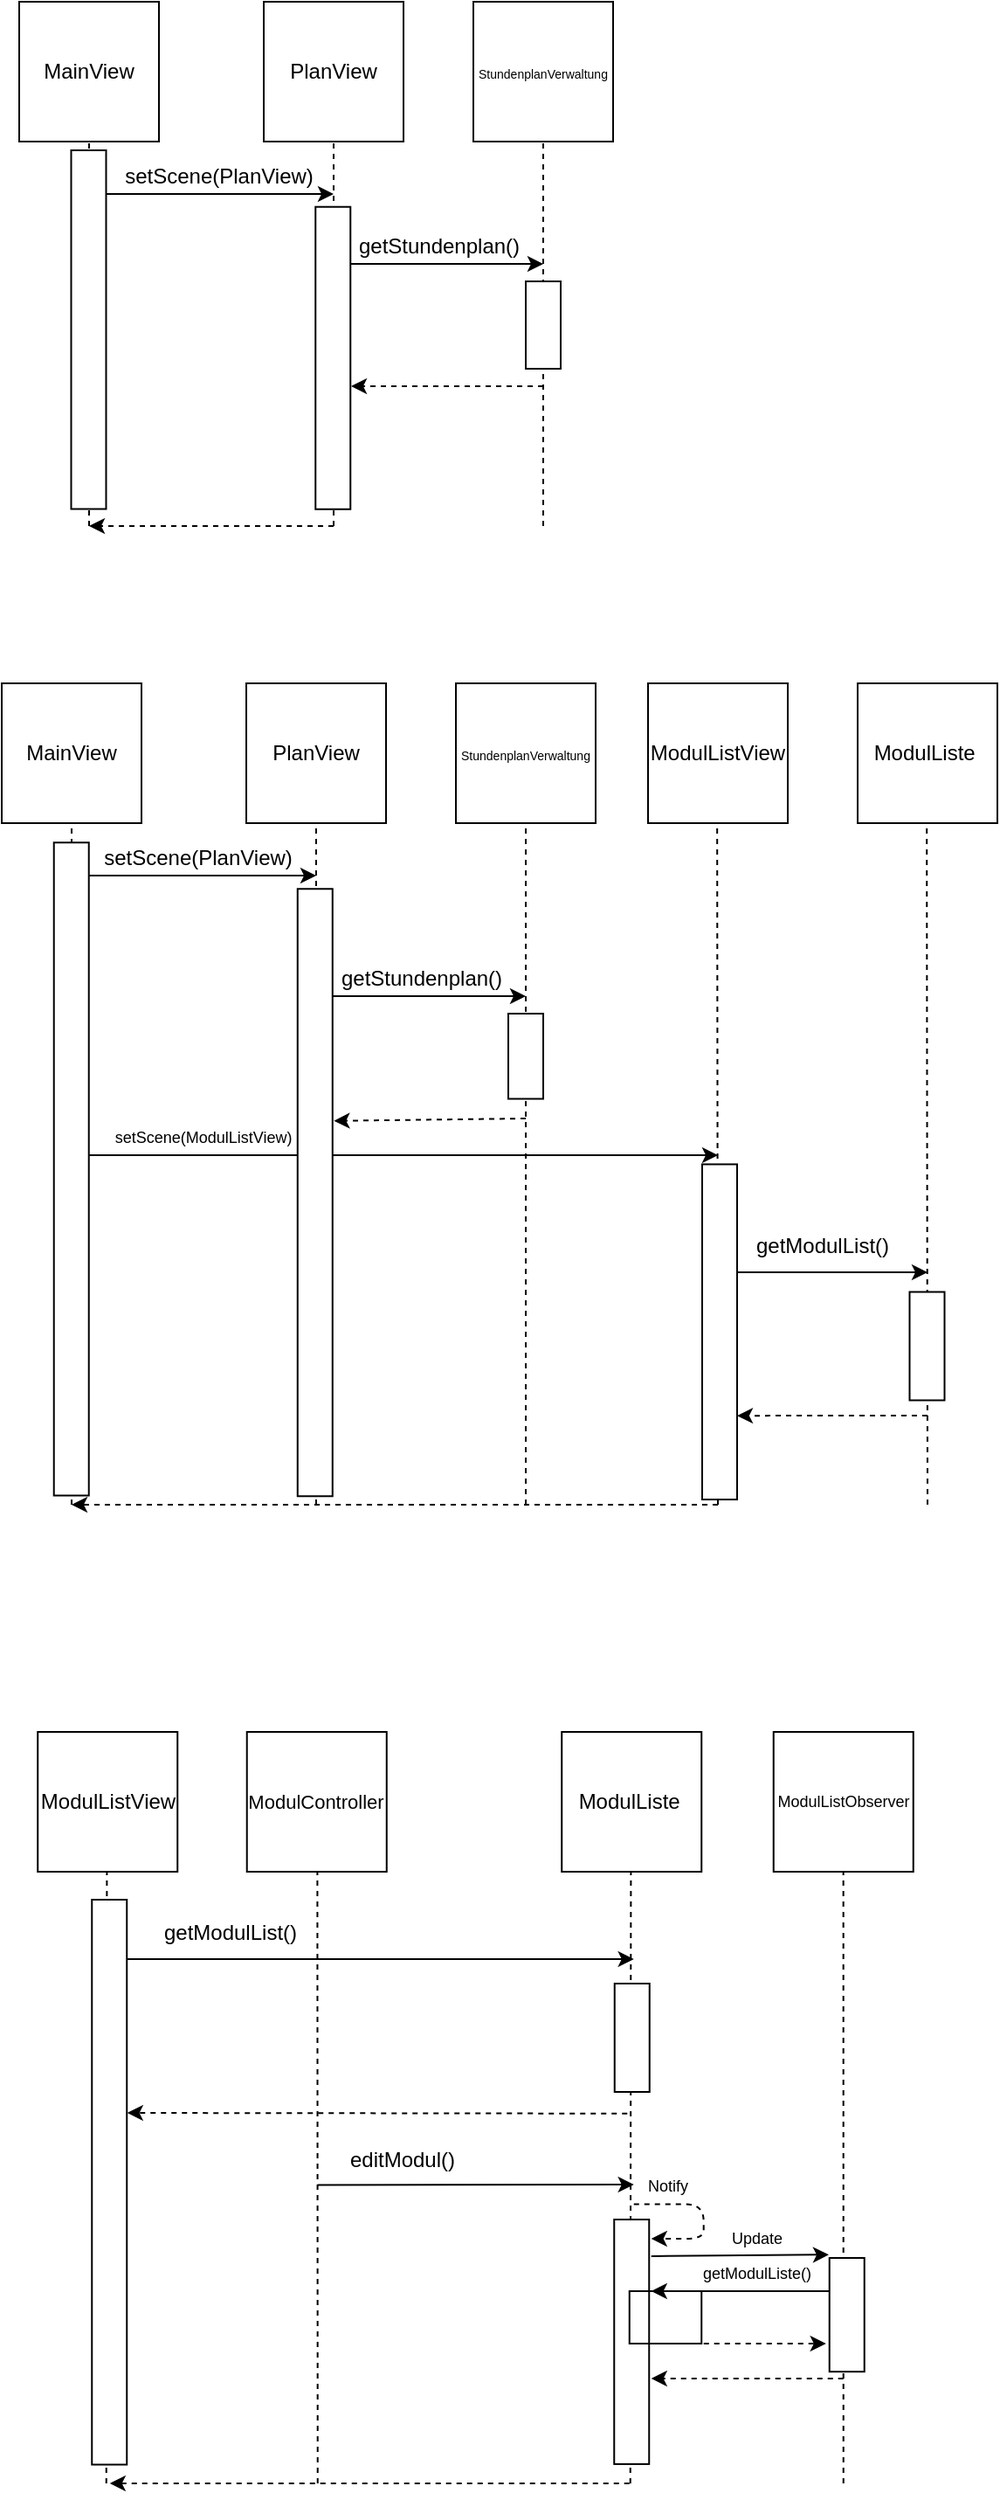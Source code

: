 <mxfile scale="1.5" border="0">
    <diagram id="W_kYeqlZ0pTjrhSYODhq" name="Page-1">
        <mxGraphModel dx="1446" dy="823" grid="1" gridSize="10" guides="1" tooltips="1" connect="1" arrows="1" fold="1" page="1" pageScale="1" pageWidth="850" pageHeight="1100" math="0" shadow="0">
            <root>
                <mxCell id="0"/>
                <mxCell id="1" parent="0"/>
                <mxCell id="2" value="MainView" style="whiteSpace=wrap;html=1;aspect=fixed;" parent="1" vertex="1">
                    <mxGeometry x="120" y="100" width="80" height="80" as="geometry"/>
                </mxCell>
                <mxCell id="3" value="PlanView" style="whiteSpace=wrap;html=1;aspect=fixed;" parent="1" vertex="1">
                    <mxGeometry x="260" y="100" width="80" height="80" as="geometry"/>
                </mxCell>
                <mxCell id="5" value="" style="endArrow=none;html=1;entryX=0.5;entryY=1;entryDx=0;entryDy=0;dashed=1;" parent="1" target="2" edge="1">
                    <mxGeometry width="50" height="50" relative="1" as="geometry">
                        <mxPoint x="160" y="400" as="sourcePoint"/>
                        <mxPoint x="540" y="360" as="targetPoint"/>
                    </mxGeometry>
                </mxCell>
                <mxCell id="6" value="" style="endArrow=none;html=1;entryX=0.5;entryY=1;entryDx=0;entryDy=0;dashed=1;" parent="1" target="3" edge="1">
                    <mxGeometry width="50" height="50" relative="1" as="geometry">
                        <mxPoint x="300" y="400" as="sourcePoint"/>
                        <mxPoint x="340" y="220" as="targetPoint"/>
                    </mxGeometry>
                </mxCell>
                <mxCell id="7" value="" style="endArrow=classic;html=1;" parent="1" edge="1">
                    <mxGeometry width="50" height="50" relative="1" as="geometry">
                        <mxPoint x="160" y="210" as="sourcePoint"/>
                        <mxPoint x="300" y="210" as="targetPoint"/>
                    </mxGeometry>
                </mxCell>
                <mxCell id="9" value="setScene(PlanView)" style="text;html=1;align=center;verticalAlign=middle;resizable=0;points=[];autosize=1;strokeColor=none;fillColor=none;" parent="1" vertex="1">
                    <mxGeometry x="174" y="190" width="120" height="20" as="geometry"/>
                </mxCell>
                <mxCell id="10" value="&lt;font style=&quot;font-size: 7px&quot;&gt;StundenplanVerwaltung&lt;/font&gt;" style="whiteSpace=wrap;html=1;aspect=fixed;" parent="1" vertex="1">
                    <mxGeometry x="380" y="100" width="80" height="80" as="geometry"/>
                </mxCell>
                <mxCell id="11" value="" style="endArrow=none;html=1;entryX=0.5;entryY=1;entryDx=0;entryDy=0;dashed=1;" parent="1" target="10" edge="1">
                    <mxGeometry width="50" height="50" relative="1" as="geometry">
                        <mxPoint x="420" y="400" as="sourcePoint"/>
                        <mxPoint x="410" y="210" as="targetPoint"/>
                    </mxGeometry>
                </mxCell>
                <mxCell id="12" value="" style="endArrow=classic;html=1;" parent="1" edge="1">
                    <mxGeometry width="50" height="50" relative="1" as="geometry">
                        <mxPoint x="300" y="250" as="sourcePoint"/>
                        <mxPoint x="420" y="250" as="targetPoint"/>
                    </mxGeometry>
                </mxCell>
                <mxCell id="13" value="getStundenplan()" style="text;html=1;align=center;verticalAlign=middle;resizable=0;points=[];autosize=1;strokeColor=none;fillColor=none;" parent="1" vertex="1">
                    <mxGeometry x="305" y="230" width="110" height="20" as="geometry"/>
                </mxCell>
                <mxCell id="17" value="" style="rounded=0;whiteSpace=wrap;html=1;fontSize=7;rotation=90;" parent="1" vertex="1">
                    <mxGeometry x="395" y="275" width="50" height="20" as="geometry"/>
                </mxCell>
                <mxCell id="21" value="" style="endArrow=classic;html=1;fontSize=7;dashed=1;" parent="1" edge="1">
                    <mxGeometry width="50" height="50" relative="1" as="geometry">
                        <mxPoint x="420" y="320" as="sourcePoint"/>
                        <mxPoint x="310" y="320" as="targetPoint"/>
                    </mxGeometry>
                </mxCell>
                <mxCell id="24" value="" style="endArrow=classic;html=1;dashed=1;fontSize=12;" parent="1" edge="1">
                    <mxGeometry width="50" height="50" relative="1" as="geometry">
                        <mxPoint x="300" y="400" as="sourcePoint"/>
                        <mxPoint x="160" y="400" as="targetPoint"/>
                    </mxGeometry>
                </mxCell>
                <mxCell id="25" value="MainView" style="whiteSpace=wrap;html=1;aspect=fixed;" vertex="1" parent="1">
                    <mxGeometry x="110" y="490" width="80" height="80" as="geometry"/>
                </mxCell>
                <mxCell id="26" value="PlanView" style="whiteSpace=wrap;html=1;aspect=fixed;" vertex="1" parent="1">
                    <mxGeometry x="250" y="490" width="80" height="80" as="geometry"/>
                </mxCell>
                <mxCell id="27" value="" style="endArrow=none;html=1;entryX=0.5;entryY=1;entryDx=0;entryDy=0;dashed=1;" edge="1" parent="1" target="25">
                    <mxGeometry width="50" height="50" relative="1" as="geometry">
                        <mxPoint x="150" y="960" as="sourcePoint"/>
                        <mxPoint x="530" y="750" as="targetPoint"/>
                    </mxGeometry>
                </mxCell>
                <mxCell id="28" value="" style="endArrow=none;html=1;entryX=0.5;entryY=1;entryDx=0;entryDy=0;dashed=1;" edge="1" parent="1" target="26">
                    <mxGeometry width="50" height="50" relative="1" as="geometry">
                        <mxPoint x="290" y="960" as="sourcePoint"/>
                        <mxPoint x="330" y="610" as="targetPoint"/>
                    </mxGeometry>
                </mxCell>
                <mxCell id="29" value="" style="endArrow=classic;html=1;" edge="1" parent="1">
                    <mxGeometry width="50" height="50" relative="1" as="geometry">
                        <mxPoint x="150" y="600" as="sourcePoint"/>
                        <mxPoint x="290" y="600" as="targetPoint"/>
                    </mxGeometry>
                </mxCell>
                <mxCell id="30" value="setScene(PlanView)" style="text;html=1;align=center;verticalAlign=middle;resizable=0;points=[];autosize=1;strokeColor=none;fillColor=none;" vertex="1" parent="1">
                    <mxGeometry x="162" y="580" width="120" height="20" as="geometry"/>
                </mxCell>
                <mxCell id="31" value="&lt;font style=&quot;font-size: 7px&quot;&gt;StundenplanVerwaltung&lt;/font&gt;" style="whiteSpace=wrap;html=1;aspect=fixed;" vertex="1" parent="1">
                    <mxGeometry x="370" y="490" width="80" height="80" as="geometry"/>
                </mxCell>
                <mxCell id="32" value="" style="endArrow=none;html=1;entryX=0.5;entryY=1;entryDx=0;entryDy=0;dashed=1;" edge="1" parent="1" target="31">
                    <mxGeometry width="50" height="50" relative="1" as="geometry">
                        <mxPoint x="410" y="960" as="sourcePoint"/>
                        <mxPoint x="400" y="600" as="targetPoint"/>
                    </mxGeometry>
                </mxCell>
                <mxCell id="33" value="" style="endArrow=classic;html=1;" edge="1" parent="1">
                    <mxGeometry width="50" height="50" relative="1" as="geometry">
                        <mxPoint x="290" y="669" as="sourcePoint"/>
                        <mxPoint x="410" y="669" as="targetPoint"/>
                    </mxGeometry>
                </mxCell>
                <mxCell id="34" value="getStundenplan()" style="text;html=1;align=center;verticalAlign=middle;resizable=0;points=[];autosize=1;strokeColor=none;fillColor=none;" vertex="1" parent="1">
                    <mxGeometry x="295" y="649" width="110" height="20" as="geometry"/>
                </mxCell>
                <mxCell id="36" value="" style="endArrow=classic;html=1;fontSize=7;dashed=1;entryX=0.382;entryY=-0.041;entryDx=0;entryDy=0;entryPerimeter=0;" edge="1" parent="1" target="96">
                    <mxGeometry width="50" height="50" relative="1" as="geometry">
                        <mxPoint x="410" y="739" as="sourcePoint"/>
                        <mxPoint x="290" y="739" as="targetPoint"/>
                    </mxGeometry>
                </mxCell>
                <mxCell id="35" value="" style="rounded=0;whiteSpace=wrap;html=1;fontSize=7;rotation=90;" vertex="1" parent="1">
                    <mxGeometry x="385.63" y="693.38" width="48.75" height="20" as="geometry"/>
                </mxCell>
                <mxCell id="38" value="ModulListView" style="whiteSpace=wrap;html=1;aspect=fixed;" vertex="1" parent="1">
                    <mxGeometry x="480" y="490" width="80" height="80" as="geometry"/>
                </mxCell>
                <mxCell id="39" value="" style="endArrow=classic;html=1;" edge="1" parent="1">
                    <mxGeometry width="50" height="50" relative="1" as="geometry">
                        <mxPoint x="150" y="760" as="sourcePoint"/>
                        <mxPoint x="520" y="760" as="targetPoint"/>
                    </mxGeometry>
                </mxCell>
                <mxCell id="40" value="" style="endArrow=none;html=1;entryX=0.5;entryY=1;entryDx=0;entryDy=0;dashed=1;" edge="1" parent="1">
                    <mxGeometry width="50" height="50" relative="1" as="geometry">
                        <mxPoint x="520" y="960" as="sourcePoint"/>
                        <mxPoint x="519.58" y="570" as="targetPoint"/>
                    </mxGeometry>
                </mxCell>
                <mxCell id="41" value="&lt;font style=&quot;font-size: 9px&quot;&gt;setScene(ModulListView)&lt;/font&gt;" style="text;html=1;align=center;verticalAlign=middle;resizable=0;points=[];autosize=1;strokeColor=none;fillColor=none;" vertex="1" parent="1">
                    <mxGeometry x="165" y="739" width="120" height="20" as="geometry"/>
                </mxCell>
                <mxCell id="42" value="ModulListe&amp;nbsp;" style="whiteSpace=wrap;html=1;aspect=fixed;" vertex="1" parent="1">
                    <mxGeometry x="600" y="490" width="80" height="80" as="geometry"/>
                </mxCell>
                <mxCell id="43" value="" style="endArrow=classic;html=1;" edge="1" parent="1">
                    <mxGeometry width="50" height="50" relative="1" as="geometry">
                        <mxPoint x="520" y="827" as="sourcePoint"/>
                        <mxPoint x="640" y="827" as="targetPoint"/>
                    </mxGeometry>
                </mxCell>
                <mxCell id="44" value="" style="endArrow=none;html=1;entryX=0.5;entryY=1;entryDx=0;entryDy=0;dashed=1;" edge="1" parent="1">
                    <mxGeometry width="50" height="50" relative="1" as="geometry">
                        <mxPoint x="640" y="960" as="sourcePoint"/>
                        <mxPoint x="639.58" y="570" as="targetPoint"/>
                    </mxGeometry>
                </mxCell>
                <mxCell id="45" value="getModulList()" style="text;html=1;strokeColor=none;fillColor=none;align=center;verticalAlign=middle;whiteSpace=wrap;rounded=0;" vertex="1" parent="1">
                    <mxGeometry x="550" y="797" width="60" height="30" as="geometry"/>
                </mxCell>
                <mxCell id="46" value="" style="endArrow=classic;html=1;dashed=1;entryX=0.75;entryY=0;entryDx=0;entryDy=0;" edge="1" parent="1" target="47">
                    <mxGeometry width="50" height="50" relative="1" as="geometry">
                        <mxPoint x="640" y="909" as="sourcePoint"/>
                        <mxPoint x="520" y="909" as="targetPoint"/>
                    </mxGeometry>
                </mxCell>
                <mxCell id="47" value="" style="rounded=0;whiteSpace=wrap;html=1;fontSize=7;rotation=90;" vertex="1" parent="1">
                    <mxGeometry x="425.09" y="851.12" width="191.81" height="20" as="geometry"/>
                </mxCell>
                <mxCell id="51" value="" style="rounded=0;whiteSpace=wrap;html=1;fontSize=7;rotation=90;" vertex="1" parent="1">
                    <mxGeometry x="608.75" y="859.25" width="62" height="20" as="geometry"/>
                </mxCell>
                <mxCell id="54" value="" style="endArrow=classic;html=1;dashed=1;" edge="1" parent="1">
                    <mxGeometry width="50" height="50" relative="1" as="geometry">
                        <mxPoint x="520" y="960" as="sourcePoint"/>
                        <mxPoint x="150" y="960" as="targetPoint"/>
                    </mxGeometry>
                </mxCell>
                <mxCell id="96" value="" style="rounded=0;whiteSpace=wrap;html=1;fontSize=7;rotation=90;" vertex="1" parent="1">
                    <mxGeometry x="115.63" y="771.38" width="347.5" height="20" as="geometry"/>
                </mxCell>
                <mxCell id="98" value="" style="rounded=0;whiteSpace=wrap;html=1;fontSize=7;rotation=90;" vertex="1" parent="1">
                    <mxGeometry x="-36.95" y="757.93" width="373.63" height="20" as="geometry"/>
                </mxCell>
                <mxCell id="100" value="" style="rounded=0;whiteSpace=wrap;html=1;fontSize=7;rotation=90;" vertex="1" parent="1">
                    <mxGeometry x="57.12" y="277.63" width="205.25" height="20" as="geometry"/>
                </mxCell>
                <mxCell id="101" value="" style="rounded=0;whiteSpace=wrap;html=1;fontSize=7;rotation=90;" vertex="1" parent="1">
                    <mxGeometry x="213.13" y="293.87" width="173" height="20" as="geometry"/>
                </mxCell>
                <mxCell id="124" value="ModulListView" style="whiteSpace=wrap;html=1;aspect=fixed;" vertex="1" parent="1">
                    <mxGeometry x="130.62" y="1090" width="80" height="80" as="geometry"/>
                </mxCell>
                <mxCell id="125" value="" style="endArrow=none;html=1;entryX=0.5;entryY=1;entryDx=0;entryDy=0;dashed=1;" edge="1" parent="1">
                    <mxGeometry width="50" height="50" relative="1" as="geometry">
                        <mxPoint x="169.87" y="1520" as="sourcePoint"/>
                        <mxPoint x="170.2" y="1170" as="targetPoint"/>
                    </mxGeometry>
                </mxCell>
                <mxCell id="126" value="ModulListe&amp;nbsp;" style="whiteSpace=wrap;html=1;aspect=fixed;" vertex="1" parent="1">
                    <mxGeometry x="430.62" y="1090" width="80" height="80" as="geometry"/>
                </mxCell>
                <mxCell id="127" value="" style="endArrow=classic;html=1;" edge="1" parent="1">
                    <mxGeometry width="50" height="50" relative="1" as="geometry">
                        <mxPoint x="181.87" y="1220" as="sourcePoint"/>
                        <mxPoint x="471.87" y="1220" as="targetPoint"/>
                    </mxGeometry>
                </mxCell>
                <mxCell id="128" value="" style="endArrow=none;html=1;entryX=0.5;entryY=1;entryDx=0;entryDy=0;dashed=1;" edge="1" parent="1">
                    <mxGeometry width="50" height="50" relative="1" as="geometry">
                        <mxPoint x="469.87" y="1520" as="sourcePoint"/>
                        <mxPoint x="470.2" y="1170" as="targetPoint"/>
                    </mxGeometry>
                </mxCell>
                <mxCell id="129" value="getModulList()" style="text;html=1;strokeColor=none;fillColor=none;align=center;verticalAlign=middle;whiteSpace=wrap;rounded=0;" vertex="1" parent="1">
                    <mxGeometry x="210.62" y="1190" width="60" height="30" as="geometry"/>
                </mxCell>
                <mxCell id="130" value="" style="rounded=0;whiteSpace=wrap;html=1;fontSize=7;rotation=90;" vertex="1" parent="1">
                    <mxGeometry x="10" y="1337.63" width="323.25" height="20" as="geometry"/>
                </mxCell>
                <mxCell id="131" value="" style="rounded=0;whiteSpace=wrap;html=1;fontSize=7;rotation=90;" vertex="1" parent="1">
                    <mxGeometry x="439.87" y="1255" width="62" height="20" as="geometry"/>
                </mxCell>
                <mxCell id="132" value="ModulController" style="whiteSpace=wrap;html=1;aspect=fixed;fontSize=11;" vertex="1" parent="1">
                    <mxGeometry x="250.37" y="1090" width="80" height="80" as="geometry"/>
                </mxCell>
                <mxCell id="133" value="" style="endArrow=classic;html=1;fontSize=11;" edge="1" parent="1">
                    <mxGeometry width="50" height="50" relative="1" as="geometry">
                        <mxPoint x="290.75" y="1349.26" as="sourcePoint"/>
                        <mxPoint x="471.87" y="1349" as="targetPoint"/>
                    </mxGeometry>
                </mxCell>
                <mxCell id="134" value="" style="endArrow=none;html=1;entryX=0.5;entryY=1;entryDx=0;entryDy=0;dashed=1;" edge="1" parent="1">
                    <mxGeometry width="50" height="50" relative="1" as="geometry">
                        <mxPoint x="290.87" y="1520" as="sourcePoint"/>
                        <mxPoint x="290.7" y="1170.0" as="targetPoint"/>
                    </mxGeometry>
                </mxCell>
                <mxCell id="135" value="&lt;font style=&quot;font-size: 12px&quot;&gt;editModul()&lt;/font&gt;" style="text;html=1;align=center;verticalAlign=middle;resizable=0;points=[];autosize=1;strokeColor=none;fillColor=none;fontSize=11;" vertex="1" parent="1">
                    <mxGeometry x="299.37" y="1325.26" width="80" height="20" as="geometry"/>
                </mxCell>
                <mxCell id="136" value="" style="rounded=0;whiteSpace=wrap;html=1;fontSize=7;rotation=90;" vertex="1" parent="1">
                    <mxGeometry x="400.65" y="1428.98" width="139.94" height="20" as="geometry"/>
                </mxCell>
                <mxCell id="137" value="" style="endArrow=classic;html=1;dashed=1;" edge="1" parent="1">
                    <mxGeometry width="50" height="50" relative="1" as="geometry">
                        <mxPoint x="468.12" y="1308.38" as="sourcePoint"/>
                        <mxPoint x="181.87" y="1308" as="targetPoint"/>
                    </mxGeometry>
                </mxCell>
                <mxCell id="138" value="ModulListObserver" style="whiteSpace=wrap;html=1;aspect=fixed;fontSize=9;" vertex="1" parent="1">
                    <mxGeometry x="551.87" y="1090" width="80" height="80" as="geometry"/>
                </mxCell>
                <mxCell id="139" value="" style="endArrow=classic;html=1;dashed=1;fontSize=9;edgeStyle=orthogonalEdgeStyle;" edge="1" parent="1">
                    <mxGeometry width="50" height="50" relative="1" as="geometry">
                        <mxPoint x="471.87" y="1360.26" as="sourcePoint"/>
                        <mxPoint x="481.87" y="1380" as="targetPoint"/>
                        <Array as="points">
                            <mxPoint x="511.87" y="1360"/>
                            <mxPoint x="511.87" y="1380"/>
                        </Array>
                    </mxGeometry>
                </mxCell>
                <mxCell id="140" value="Notify" style="text;html=1;align=center;verticalAlign=middle;resizable=0;points=[];autosize=1;strokeColor=none;fillColor=none;fontSize=9;" vertex="1" parent="1">
                    <mxGeometry x="470.62" y="1340" width="40" height="20" as="geometry"/>
                </mxCell>
                <mxCell id="141" value="" style="endArrow=none;html=1;entryX=0.5;entryY=1;entryDx=0;entryDy=0;dashed=1;" edge="1" parent="1">
                    <mxGeometry width="50" height="50" relative="1" as="geometry">
                        <mxPoint x="591.87" y="1520" as="sourcePoint"/>
                        <mxPoint x="591.83" y="1170" as="targetPoint"/>
                    </mxGeometry>
                </mxCell>
                <mxCell id="142" value="" style="endArrow=classic;html=1;entryX=1.02;entryY=-0.044;entryDx=0;entryDy=0;entryPerimeter=0;" edge="1" parent="1" target="145">
                    <mxGeometry width="50" height="50" relative="1" as="geometry">
                        <mxPoint x="481.87" y="1390" as="sourcePoint"/>
                        <mxPoint x="591.87" y="1390" as="targetPoint"/>
                    </mxGeometry>
                </mxCell>
                <mxCell id="143" value="Update" style="text;html=1;align=center;verticalAlign=middle;resizable=0;points=[];autosize=1;strokeColor=none;fillColor=none;fontSize=9;" vertex="1" parent="1">
                    <mxGeometry x="521.87" y="1370" width="40" height="20" as="geometry"/>
                </mxCell>
                <mxCell id="144" value="" style="endArrow=classic;html=1;" edge="1" parent="1">
                    <mxGeometry width="50" height="50" relative="1" as="geometry">
                        <mxPoint x="591.87" y="1410" as="sourcePoint"/>
                        <mxPoint x="481.87" y="1410" as="targetPoint"/>
                    </mxGeometry>
                </mxCell>
                <mxCell id="145" value="getModulListe()" style="text;html=1;align=center;verticalAlign=middle;resizable=0;points=[];autosize=1;strokeColor=none;fillColor=none;fontSize=9;" vertex="1" parent="1">
                    <mxGeometry x="501.87" y="1390" width="80" height="20" as="geometry"/>
                </mxCell>
                <mxCell id="146" value="" style="endArrow=classic;html=1;dashed=1;" edge="1" parent="1">
                    <mxGeometry width="50" height="50" relative="1" as="geometry">
                        <mxPoint x="481.87" y="1440" as="sourcePoint"/>
                        <mxPoint x="581.87" y="1440" as="targetPoint"/>
                    </mxGeometry>
                </mxCell>
                <mxCell id="147" value="" style="rounded=0;whiteSpace=wrap;html=1;fontSize=9;fillColor=none;" vertex="1" parent="1">
                    <mxGeometry x="469.37" y="1410" width="41.25" height="30" as="geometry"/>
                </mxCell>
                <mxCell id="148" value="" style="endArrow=classic;html=1;dashed=1;" edge="1" parent="1">
                    <mxGeometry width="50" height="50" relative="1" as="geometry">
                        <mxPoint x="591.87" y="1460" as="sourcePoint"/>
                        <mxPoint x="481.87" y="1460" as="targetPoint"/>
                    </mxGeometry>
                </mxCell>
                <mxCell id="149" value="" style="rounded=0;whiteSpace=wrap;html=1;fontSize=7;rotation=90;" vertex="1" parent="1">
                    <mxGeometry x="561.33" y="1413.54" width="65.07" height="20" as="geometry"/>
                </mxCell>
                <mxCell id="150" value="" style="endArrow=classic;html=1;dashed=1;" edge="1" parent="1">
                    <mxGeometry width="50" height="50" relative="1" as="geometry">
                        <mxPoint x="469.37" y="1520" as="sourcePoint"/>
                        <mxPoint x="171.87" y="1520" as="targetPoint"/>
                    </mxGeometry>
                </mxCell>
            </root>
        </mxGraphModel>
    </diagram>
</mxfile>